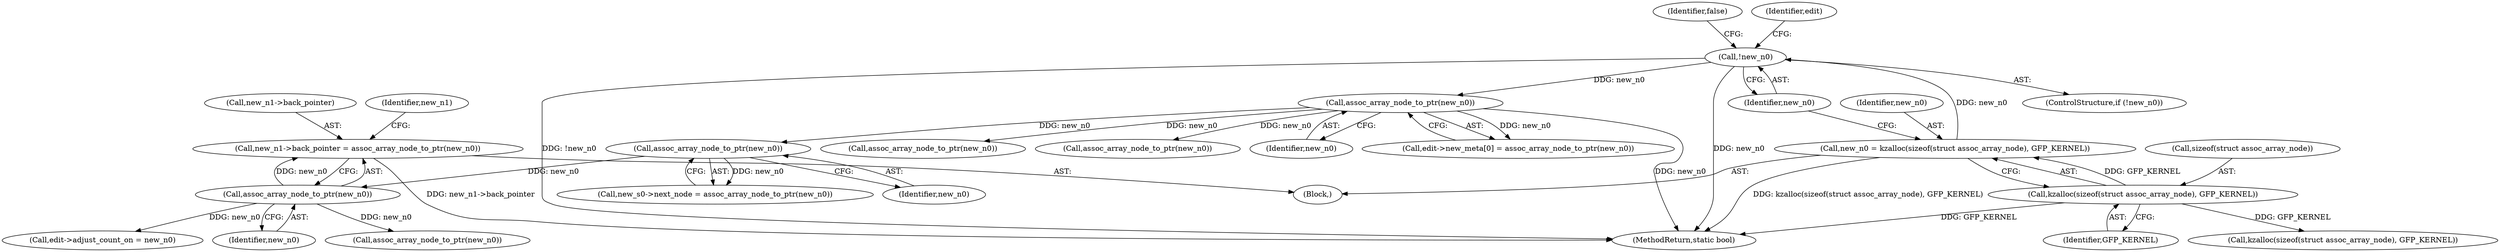 digraph "0_linux_8d4a2ec1e0b41b0cf9a0c5cd4511da7f8e4f3de2@pointer" {
"1001122" [label="(Call,new_n1->back_pointer = assoc_array_node_to_ptr(new_n0))"];
"1001126" [label="(Call,assoc_array_node_to_ptr(new_n0))"];
"1001109" [label="(Call,assoc_array_node_to_ptr(new_n0))"];
"1000280" [label="(Call,assoc_array_node_to_ptr(new_n0))"];
"1000270" [label="(Call,!new_n0)"];
"1000263" [label="(Call,new_n0 = kzalloc(sizeof(struct assoc_array_node), GFP_KERNEL))"];
"1000265" [label="(Call,kzalloc(sizeof(struct assoc_array_node), GFP_KERNEL))"];
"1000263" [label="(Call,new_n0 = kzalloc(sizeof(struct assoc_array_node), GFP_KERNEL))"];
"1001123" [label="(Call,new_n1->back_pointer)"];
"1001127" [label="(Identifier,new_n0)"];
"1000271" [label="(Identifier,new_n0)"];
"1001130" [label="(Identifier,new_n1)"];
"1000280" [label="(Call,assoc_array_node_to_ptr(new_n0))"];
"1001109" [label="(Call,assoc_array_node_to_ptr(new_n0))"];
"1000270" [label="(Call,!new_n0)"];
"1000265" [label="(Call,kzalloc(sizeof(struct assoc_array_node), GFP_KERNEL))"];
"1000889" [label="(Call,assoc_array_node_to_ptr(new_n0))"];
"1000268" [label="(Identifier,GFP_KERNEL)"];
"1000264" [label="(Identifier,new_n0)"];
"1000425" [label="(Call,assoc_array_node_to_ptr(new_n0))"];
"1000273" [label="(Identifier,false)"];
"1001122" [label="(Call,new_n1->back_pointer = assoc_array_node_to_ptr(new_n0))"];
"1000281" [label="(Identifier,new_n0)"];
"1000277" [label="(Identifier,edit)"];
"1000695" [label="(Call,edit->adjust_count_on = new_n0)"];
"1000274" [label="(Call,edit->new_meta[0] = assoc_array_node_to_ptr(new_n0))"];
"1000284" [label="(Call,kzalloc(sizeof(struct assoc_array_node), GFP_KERNEL))"];
"1000266" [label="(Call,sizeof(struct assoc_array_node))"];
"1000269" [label="(ControlStructure,if (!new_n0))"];
"1000726" [label="(Call,assoc_array_node_to_ptr(new_n0))"];
"1001251" [label="(MethodReturn,static bool)"];
"1001110" [label="(Identifier,new_n0)"];
"1000122" [label="(Block,)"];
"1001126" [label="(Call,assoc_array_node_to_ptr(new_n0))"];
"1001105" [label="(Call,new_s0->next_node = assoc_array_node_to_ptr(new_n0))"];
"1001122" -> "1000122"  [label="AST: "];
"1001122" -> "1001126"  [label="CFG: "];
"1001123" -> "1001122"  [label="AST: "];
"1001126" -> "1001122"  [label="AST: "];
"1001130" -> "1001122"  [label="CFG: "];
"1001122" -> "1001251"  [label="DDG: new_n1->back_pointer"];
"1001126" -> "1001122"  [label="DDG: new_n0"];
"1001126" -> "1001127"  [label="CFG: "];
"1001127" -> "1001126"  [label="AST: "];
"1001126" -> "1000695"  [label="DDG: new_n0"];
"1001126" -> "1000726"  [label="DDG: new_n0"];
"1001109" -> "1001126"  [label="DDG: new_n0"];
"1001109" -> "1001105"  [label="AST: "];
"1001109" -> "1001110"  [label="CFG: "];
"1001110" -> "1001109"  [label="AST: "];
"1001105" -> "1001109"  [label="CFG: "];
"1001109" -> "1001105"  [label="DDG: new_n0"];
"1000280" -> "1001109"  [label="DDG: new_n0"];
"1000280" -> "1000274"  [label="AST: "];
"1000280" -> "1000281"  [label="CFG: "];
"1000281" -> "1000280"  [label="AST: "];
"1000274" -> "1000280"  [label="CFG: "];
"1000280" -> "1001251"  [label="DDG: new_n0"];
"1000280" -> "1000274"  [label="DDG: new_n0"];
"1000270" -> "1000280"  [label="DDG: new_n0"];
"1000280" -> "1000425"  [label="DDG: new_n0"];
"1000280" -> "1000889"  [label="DDG: new_n0"];
"1000270" -> "1000269"  [label="AST: "];
"1000270" -> "1000271"  [label="CFG: "];
"1000271" -> "1000270"  [label="AST: "];
"1000273" -> "1000270"  [label="CFG: "];
"1000277" -> "1000270"  [label="CFG: "];
"1000270" -> "1001251"  [label="DDG: !new_n0"];
"1000270" -> "1001251"  [label="DDG: new_n0"];
"1000263" -> "1000270"  [label="DDG: new_n0"];
"1000263" -> "1000122"  [label="AST: "];
"1000263" -> "1000265"  [label="CFG: "];
"1000264" -> "1000263"  [label="AST: "];
"1000265" -> "1000263"  [label="AST: "];
"1000271" -> "1000263"  [label="CFG: "];
"1000263" -> "1001251"  [label="DDG: kzalloc(sizeof(struct assoc_array_node), GFP_KERNEL)"];
"1000265" -> "1000263"  [label="DDG: GFP_KERNEL"];
"1000265" -> "1000268"  [label="CFG: "];
"1000266" -> "1000265"  [label="AST: "];
"1000268" -> "1000265"  [label="AST: "];
"1000265" -> "1001251"  [label="DDG: GFP_KERNEL"];
"1000265" -> "1000284"  [label="DDG: GFP_KERNEL"];
}
